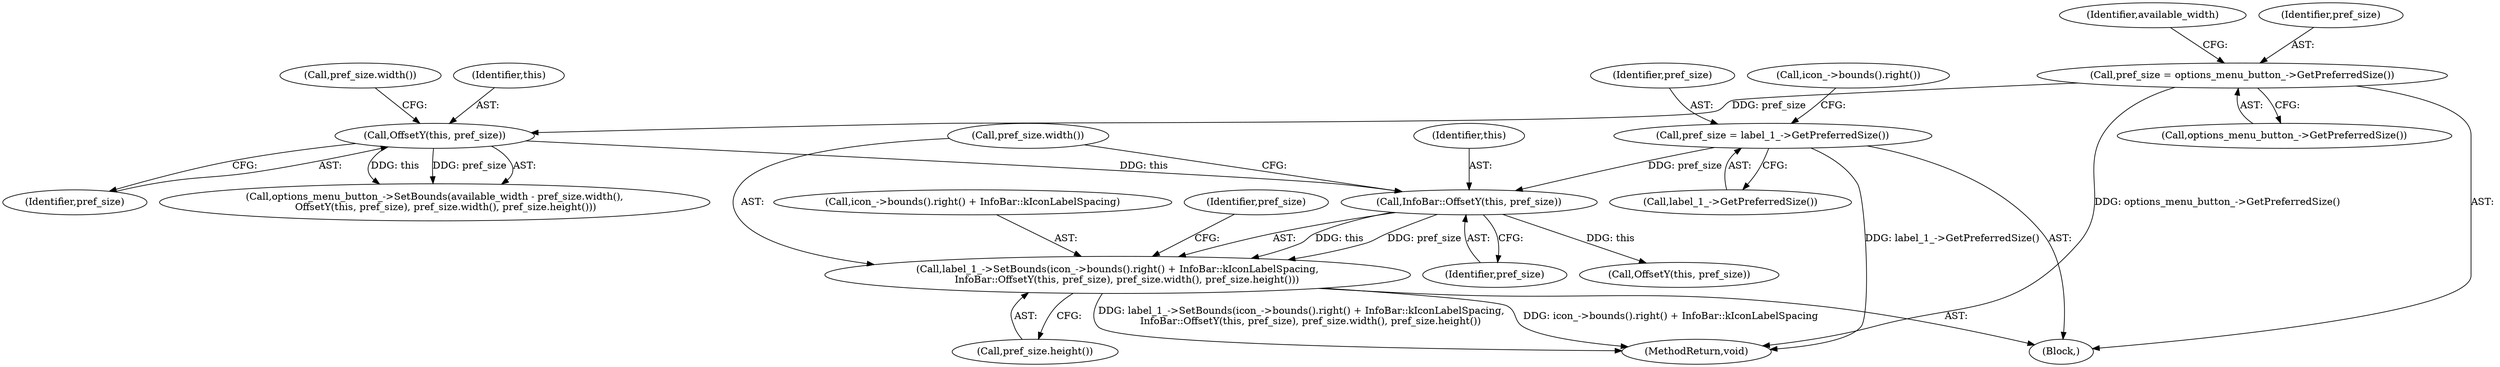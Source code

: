 digraph "1_Chrome_fc3c351a3d995f73ead5c92354396a7ec2b14e3f_2@del" {
"1000137" [label="(Call,label_1_->SetBounds(icon_->bounds().right() + InfoBar::kIconLabelSpacing,\n      InfoBar::OffsetY(this, pref_size), pref_size.width(), pref_size.height()))"];
"1000141" [label="(Call,InfoBar::OffsetY(this, pref_size))"];
"1000115" [label="(Call,OffsetY(this, pref_size))"];
"1000108" [label="(Call,pref_size = options_menu_button_->GetPreferredSize())"];
"1000134" [label="(Call,pref_size = label_1_->GetPreferredSize())"];
"1000145" [label="(Call,pref_size.height())"];
"1000113" [label="(Identifier,available_width)"];
"1000139" [label="(Call,icon_->bounds().right())"];
"1000143" [label="(Identifier,pref_size)"];
"1000111" [label="(Call,options_menu_button_->SetBounds(available_width - pref_size.width(),\n       OffsetY(this, pref_size), pref_size.width(), pref_size.height()))"];
"1000136" [label="(Call,label_1_->GetPreferredSize())"];
"1000135" [label="(Identifier,pref_size)"];
"1000110" [label="(Call,options_menu_button_->GetPreferredSize())"];
"1000116" [label="(Identifier,this)"];
"1000137" [label="(Call,label_1_->SetBounds(icon_->bounds().right() + InfoBar::kIconLabelSpacing,\n      InfoBar::OffsetY(this, pref_size), pref_size.width(), pref_size.height()))"];
"1000115" [label="(Call,OffsetY(this, pref_size))"];
"1000142" [label="(Identifier,this)"];
"1000117" [label="(Identifier,pref_size)"];
"1000134" [label="(Call,pref_size = label_1_->GetPreferredSize())"];
"1000108" [label="(Call,pref_size = options_menu_button_->GetPreferredSize())"];
"1000138" [label="(Call,icon_->bounds().right() + InfoBar::kIconLabelSpacing)"];
"1000141" [label="(Call,InfoBar::OffsetY(this, pref_size))"];
"1000101" [label="(Block,)"];
"1000206" [label="(MethodReturn,void)"];
"1000118" [label="(Call,pref_size.width())"];
"1000147" [label="(Identifier,pref_size)"];
"1000109" [label="(Identifier,pref_size)"];
"1000144" [label="(Call,pref_size.width())"];
"1000153" [label="(Call,OffsetY(this, pref_size))"];
"1000137" -> "1000101"  [label="AST: "];
"1000137" -> "1000145"  [label="CFG: "];
"1000138" -> "1000137"  [label="AST: "];
"1000141" -> "1000137"  [label="AST: "];
"1000144" -> "1000137"  [label="AST: "];
"1000145" -> "1000137"  [label="AST: "];
"1000147" -> "1000137"  [label="CFG: "];
"1000137" -> "1000206"  [label="DDG: icon_->bounds().right() + InfoBar::kIconLabelSpacing"];
"1000137" -> "1000206"  [label="DDG: label_1_->SetBounds(icon_->bounds().right() + InfoBar::kIconLabelSpacing,\n      InfoBar::OffsetY(this, pref_size), pref_size.width(), pref_size.height())"];
"1000141" -> "1000137"  [label="DDG: this"];
"1000141" -> "1000137"  [label="DDG: pref_size"];
"1000141" -> "1000143"  [label="CFG: "];
"1000142" -> "1000141"  [label="AST: "];
"1000143" -> "1000141"  [label="AST: "];
"1000144" -> "1000141"  [label="CFG: "];
"1000115" -> "1000141"  [label="DDG: this"];
"1000134" -> "1000141"  [label="DDG: pref_size"];
"1000141" -> "1000153"  [label="DDG: this"];
"1000115" -> "1000111"  [label="AST: "];
"1000115" -> "1000117"  [label="CFG: "];
"1000116" -> "1000115"  [label="AST: "];
"1000117" -> "1000115"  [label="AST: "];
"1000118" -> "1000115"  [label="CFG: "];
"1000115" -> "1000111"  [label="DDG: this"];
"1000115" -> "1000111"  [label="DDG: pref_size"];
"1000108" -> "1000115"  [label="DDG: pref_size"];
"1000108" -> "1000101"  [label="AST: "];
"1000108" -> "1000110"  [label="CFG: "];
"1000109" -> "1000108"  [label="AST: "];
"1000110" -> "1000108"  [label="AST: "];
"1000113" -> "1000108"  [label="CFG: "];
"1000108" -> "1000206"  [label="DDG: options_menu_button_->GetPreferredSize()"];
"1000134" -> "1000101"  [label="AST: "];
"1000134" -> "1000136"  [label="CFG: "];
"1000135" -> "1000134"  [label="AST: "];
"1000136" -> "1000134"  [label="AST: "];
"1000139" -> "1000134"  [label="CFG: "];
"1000134" -> "1000206"  [label="DDG: label_1_->GetPreferredSize()"];
}
